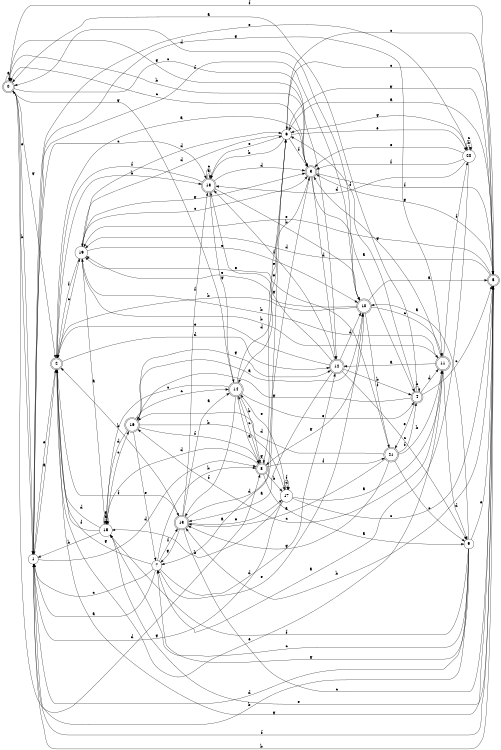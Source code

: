 digraph n18_9 {
__start0 [label="" shape="none"];

rankdir=LR;
size="8,5";

s0 [style="rounded,filled", color="black", fillcolor="white" shape="doublecircle", label="0"];
s1 [style="filled", color="black", fillcolor="white" shape="circle", label="1"];
s2 [style="rounded,filled", color="black", fillcolor="white" shape="doublecircle", label="2"];
s3 [style="rounded,filled", color="black", fillcolor="white" shape="doublecircle", label="3"];
s4 [style="rounded,filled", color="black", fillcolor="white" shape="doublecircle", label="4"];
s5 [style="rounded,filled", color="black", fillcolor="white" shape="doublecircle", label="5"];
s6 [style="filled", color="black", fillcolor="white" shape="circle", label="6"];
s7 [style="filled", color="black", fillcolor="white" shape="circle", label="7"];
s8 [style="rounded,filled", color="black", fillcolor="white" shape="doublecircle", label="8"];
s9 [style="filled", color="black", fillcolor="white" shape="circle", label="9"];
s10 [style="rounded,filled", color="black", fillcolor="white" shape="doublecircle", label="10"];
s11 [style="rounded,filled", color="black", fillcolor="white" shape="doublecircle", label="11"];
s12 [style="rounded,filled", color="black", fillcolor="white" shape="doublecircle", label="12"];
s13 [style="rounded,filled", color="black", fillcolor="white" shape="doublecircle", label="13"];
s14 [style="rounded,filled", color="black", fillcolor="white" shape="doublecircle", label="14"];
s15 [style="filled", color="black", fillcolor="white" shape="circle", label="15"];
s16 [style="rounded,filled", color="black", fillcolor="white" shape="doublecircle", label="16"];
s17 [style="filled", color="black", fillcolor="white" shape="circle", label="17"];
s18 [style="rounded,filled", color="black", fillcolor="white" shape="doublecircle", label="18"];
s19 [style="filled", color="black", fillcolor="white" shape="circle", label="19"];
s20 [style="filled", color="black", fillcolor="white" shape="circle", label="20"];
s21 [style="rounded,filled", color="black", fillcolor="white" shape="doublecircle", label="21"];
s0 -> s0 [label="a"];
s0 -> s1 [label="b"];
s0 -> s12 [label="c"];
s0 -> s8 [label="d"];
s0 -> s1 [label="e"];
s0 -> s5 [label="f"];
s0 -> s2 [label="g"];
s1 -> s2 [label="a"];
s1 -> s5 [label="b"];
s1 -> s18 [label="c"];
s1 -> s8 [label="d"];
s1 -> s20 [label="e"];
s1 -> s10 [label="f"];
s1 -> s11 [label="g"];
s2 -> s3 [label="a"];
s2 -> s18 [label="b"];
s2 -> s19 [label="c"];
s2 -> s12 [label="d"];
s2 -> s1 [label="e"];
s2 -> s13 [label="f"];
s2 -> s5 [label="g"];
s3 -> s4 [label="a"];
s3 -> s0 [label="b"];
s3 -> s0 [label="c"];
s3 -> s12 [label="d"];
s3 -> s14 [label="e"];
s3 -> s5 [label="f"];
s3 -> s0 [label="g"];
s4 -> s0 [label="a"];
s4 -> s4 [label="b"];
s4 -> s5 [label="c"];
s4 -> s11 [label="d"];
s4 -> s21 [label="e"];
s4 -> s6 [label="f"];
s4 -> s16 [label="g"];
s5 -> s6 [label="a"];
s5 -> s13 [label="b"];
s5 -> s6 [label="c"];
s5 -> s19 [label="d"];
s5 -> s19 [label="e"];
s5 -> s1 [label="f"];
s5 -> s3 [label="g"];
s6 -> s7 [label="a"];
s6 -> s18 [label="b"];
s6 -> s5 [label="c"];
s6 -> s19 [label="d"];
s6 -> s20 [label="e"];
s6 -> s3 [label="f"];
s6 -> s5 [label="g"];
s7 -> s1 [label="a"];
s7 -> s8 [label="b"];
s7 -> s1 [label="c"];
s7 -> s12 [label="d"];
s7 -> s10 [label="e"];
s7 -> s13 [label="f"];
s7 -> s2 [label="g"];
s8 -> s9 [label="a"];
s8 -> s17 [label="b"];
s8 -> s14 [label="c"];
s8 -> s15 [label="d"];
s8 -> s6 [label="e"];
s8 -> s21 [label="f"];
s8 -> s8 [label="g"];
s9 -> s10 [label="a"];
s9 -> s1 [label="b"];
s9 -> s15 [label="c"];
s9 -> s1 [label="d"];
s9 -> s5 [label="e"];
s9 -> s15 [label="f"];
s9 -> s7 [label="g"];
s10 -> s5 [label="a"];
s10 -> s2 [label="b"];
s10 -> s11 [label="c"];
s10 -> s0 [label="d"];
s10 -> s19 [label="e"];
s10 -> s21 [label="f"];
s10 -> s8 [label="g"];
s11 -> s12 [label="a"];
s11 -> s19 [label="b"];
s11 -> s16 [label="c"];
s11 -> s9 [label="d"];
s11 -> s2 [label="e"];
s11 -> s20 [label="f"];
s11 -> s3 [label="g"];
s12 -> s13 [label="a"];
s12 -> s4 [label="b"];
s12 -> s9 [label="c"];
s12 -> s10 [label="d"];
s12 -> s2 [label="e"];
s12 -> s18 [label="f"];
s12 -> s18 [label="g"];
s13 -> s14 [label="a"];
s13 -> s2 [label="b"];
s13 -> s5 [label="c"];
s13 -> s3 [label="d"];
s13 -> s17 [label="e"];
s13 -> s18 [label="f"];
s13 -> s7 [label="g"];
s14 -> s8 [label="a"];
s14 -> s8 [label="b"];
s14 -> s15 [label="c"];
s14 -> s6 [label="d"];
s14 -> s4 [label="e"];
s14 -> s13 [label="f"];
s14 -> s0 [label="g"];
s15 -> s15 [label="a"];
s15 -> s1 [label="b"];
s15 -> s16 [label="c"];
s15 -> s2 [label="d"];
s15 -> s5 [label="e"];
s15 -> s2 [label="f"];
s15 -> s15 [label="g"];
s16 -> s10 [label="a"];
s16 -> s17 [label="b"];
s16 -> s14 [label="c"];
s16 -> s15 [label="d"];
s16 -> s7 [label="e"];
s16 -> s8 [label="f"];
s16 -> s12 [label="g"];
s17 -> s11 [label="a"];
s17 -> s15 [label="b"];
s17 -> s5 [label="c"];
s17 -> s17 [label="d"];
s17 -> s14 [label="e"];
s17 -> s17 [label="f"];
s17 -> s1 [label="g"];
s18 -> s18 [label="a"];
s18 -> s10 [label="b"];
s18 -> s18 [label="c"];
s18 -> s3 [label="d"];
s18 -> s6 [label="e"];
s18 -> s2 [label="f"];
s18 -> s14 [label="g"];
s19 -> s15 [label="a"];
s19 -> s11 [label="b"];
s19 -> s3 [label="c"];
s19 -> s6 [label="d"];
s19 -> s10 [label="e"];
s19 -> s2 [label="f"];
s19 -> s3 [label="g"];
s20 -> s7 [label="a"];
s20 -> s20 [label="b"];
s20 -> s20 [label="c"];
s20 -> s18 [label="d"];
s20 -> s3 [label="e"];
s20 -> s3 [label="f"];
s20 -> s6 [label="g"];
s21 -> s13 [label="a"];
s21 -> s11 [label="b"];
s21 -> s9 [label="c"];
s21 -> s16 [label="d"];
s21 -> s19 [label="e"];
s21 -> s4 [label="f"];
s21 -> s13 [label="g"];

}